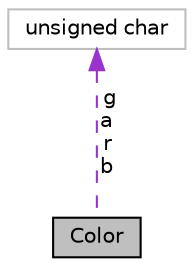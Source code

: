 digraph "Color"
{
  edge [fontname="Helvetica",fontsize="10",labelfontname="Helvetica",labelfontsize="10"];
  node [fontname="Helvetica",fontsize="10",shape=record];
  Node1 [label="Color",height=0.2,width=0.4,color="black", fillcolor="grey75", style="filled", fontcolor="black"];
  Node2 -> Node1 [dir="back",color="darkorchid3",fontsize="10",style="dashed",label=" g\na\nr\nb" ,fontname="Helvetica"];
  Node2 [label="unsigned char",height=0.2,width=0.4,color="grey75", fillcolor="white", style="filled"];
}
